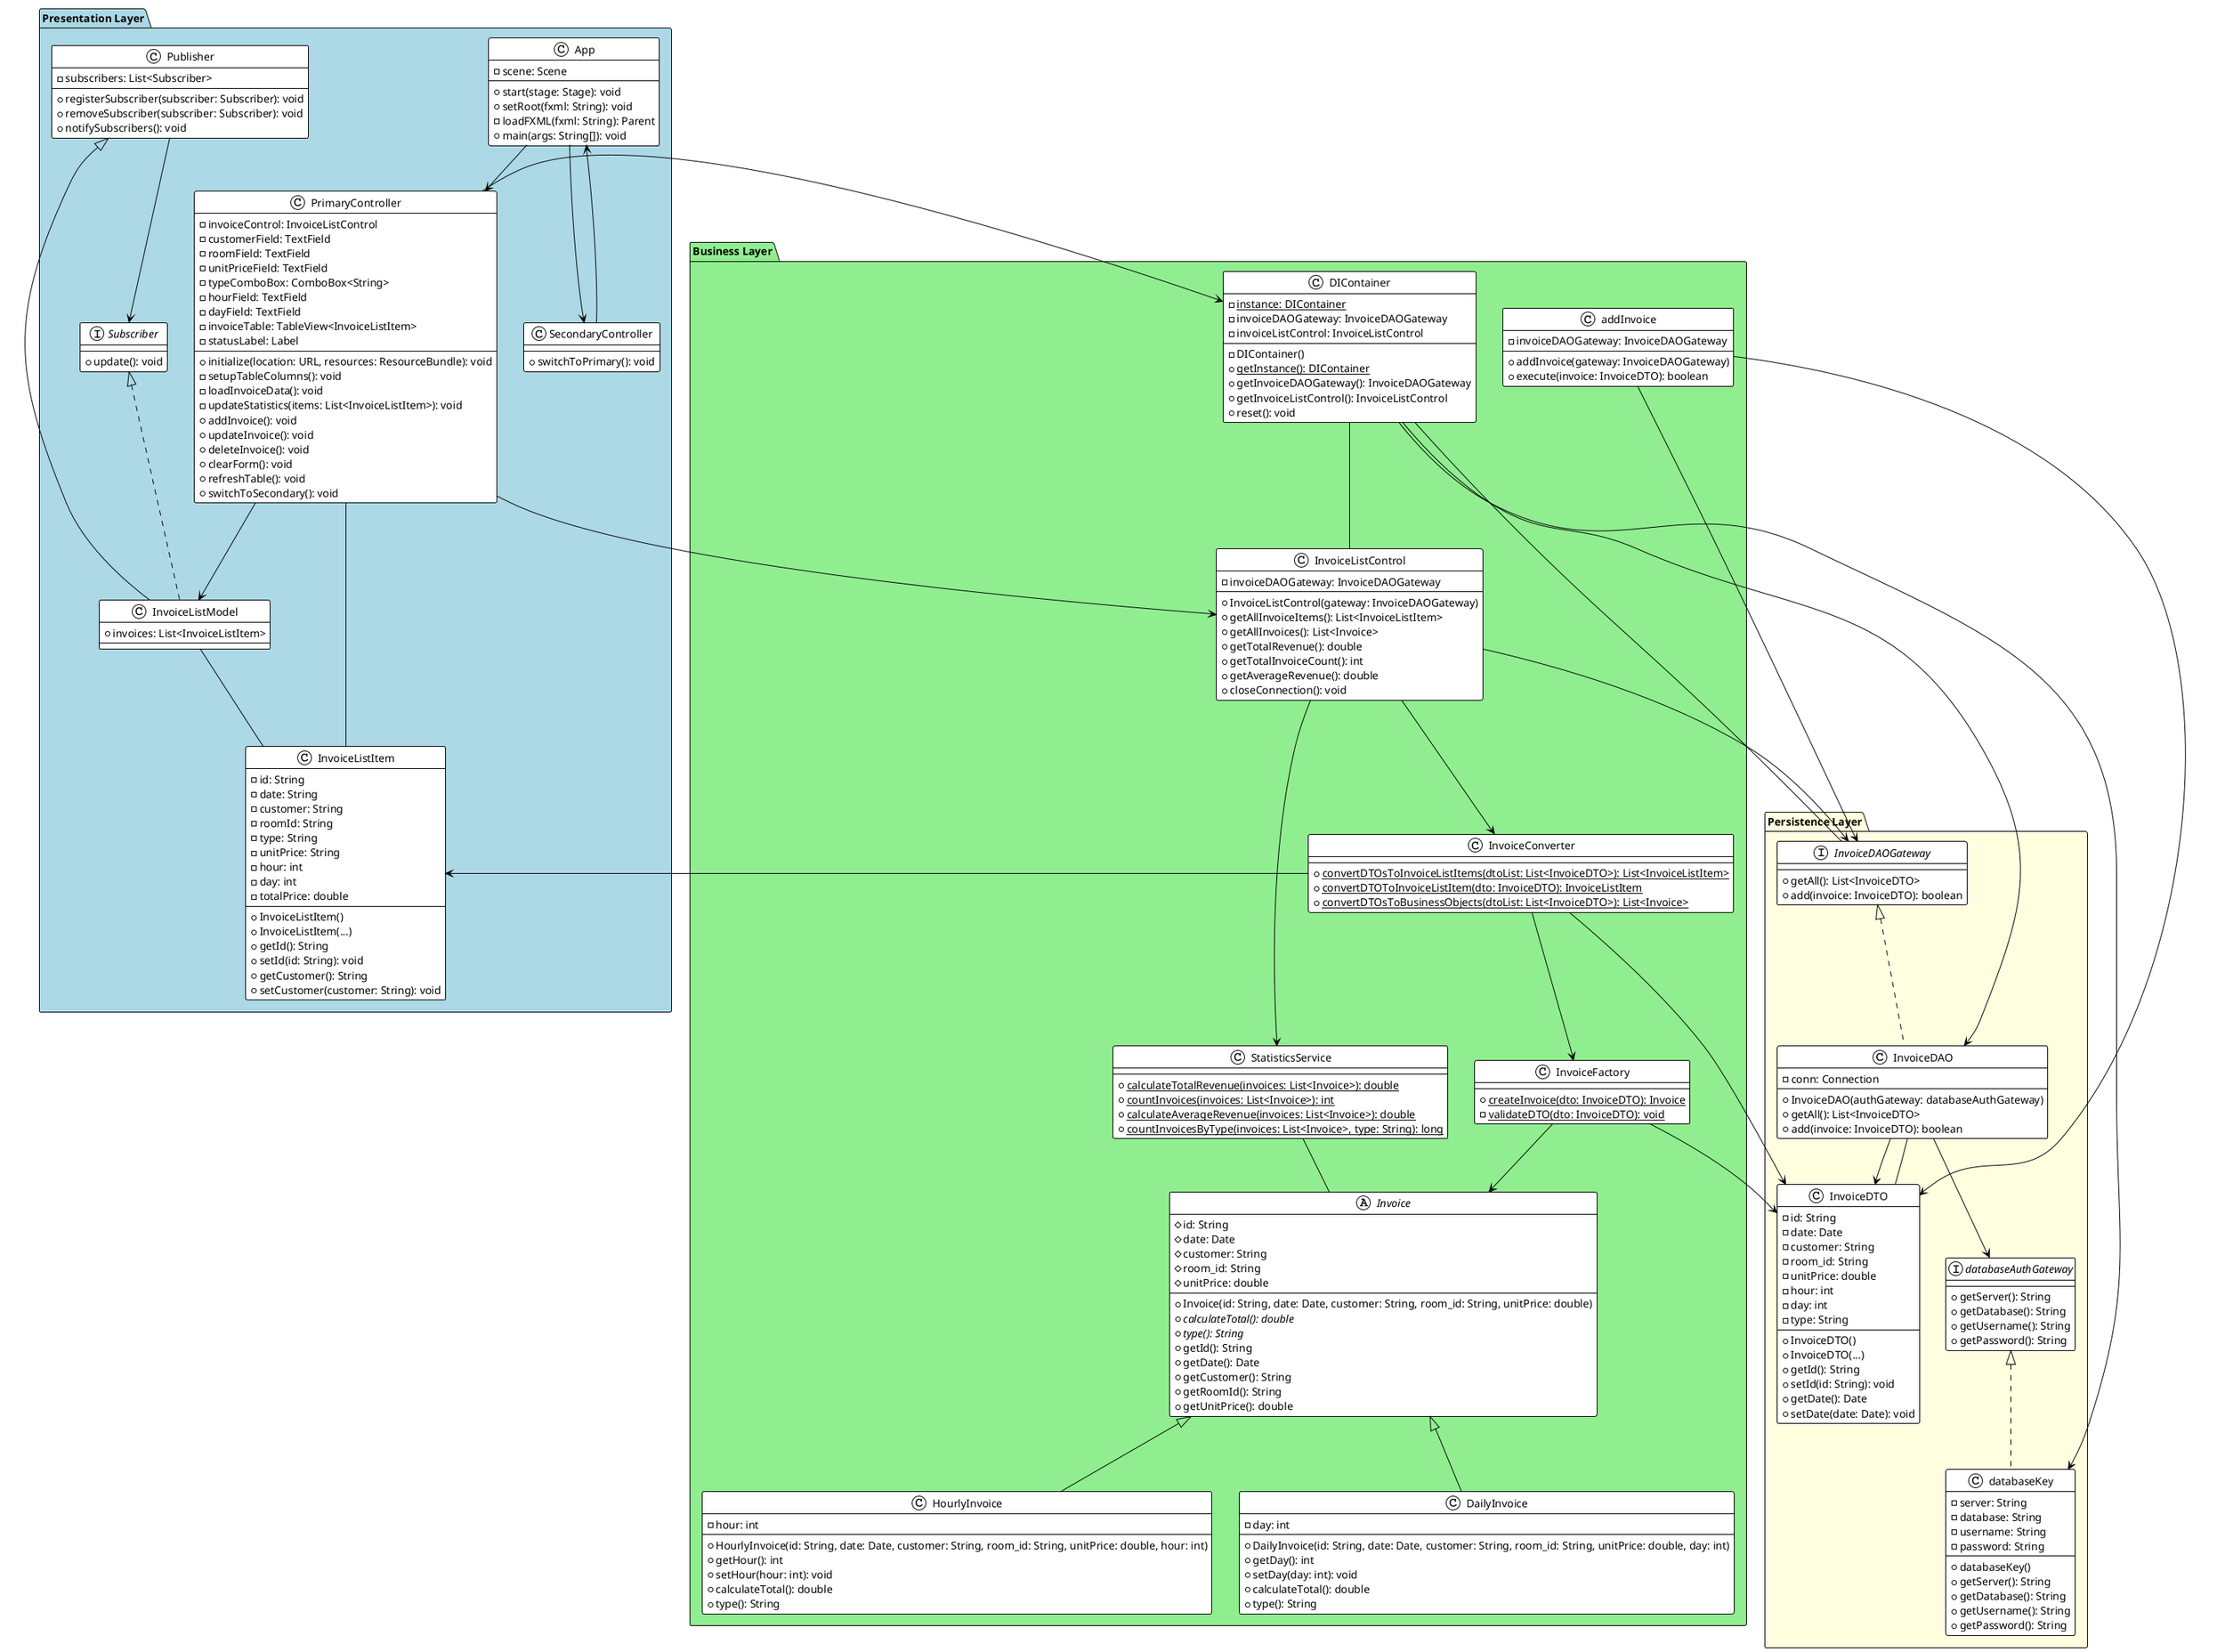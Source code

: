     @startuml Invoice Manager Architecture

    !theme plain

    ' Define layers with different colors
    package "Presentation Layer" #LightBlue {
        
        class App {
            - scene: Scene
            + start(stage: Stage): void
            + setRoot(fxml: String): void
            - loadFXML(fxml: String): Parent
            + main(args: String[]): void
        }
        
        class PrimaryController {
            - invoiceControl: InvoiceListControl
            - customerField: TextField
            - roomField: TextField
            - unitPriceField: TextField
            - typeComboBox: ComboBox<String>
            - hourField: TextField
            - dayField: TextField
            - invoiceTable: TableView<InvoiceListItem>
            - statusLabel: Label
            + initialize(location: URL, resources: ResourceBundle): void
            - setupTableColumns(): void
            - loadInvoiceData(): void
            - updateStatistics(items: List<InvoiceListItem>): void
            + addInvoice(): void
            + updateInvoice(): void
            + deleteInvoice(): void
            + clearForm(): void
            + refreshTable(): void
            + switchToSecondary(): void
        }
        
        class SecondaryController {
            + switchToPrimary(): void
        }
        
        class InvoiceListItem {
            - id: String
            - date: String
            - customer: String
            - roomId: String
            - type: String
            - unitPrice: String
            - hour: int
            - day: int
            - totalPrice: double
            + InvoiceListItem()
            + InvoiceListItem(...)
            + getId(): String
            + setId(id: String): void
            + getCustomer(): String
            + setCustomer(customer: String): void
            ' ... other getters/setters
        }
        
        class InvoiceListModel {
            + invoices: List<InvoiceListItem>
        }
        
        class Publisher {
            - subscribers: List<Subscriber>
            + registerSubscriber(subscriber: Subscriber): void
            + removeSubscriber(subscriber: Subscriber): void
            + notifySubscribers(): void
        }
        
        interface Subscriber {
            + update(): void
        }
    }

    package "Business Layer" #LightGreen {
        
        class DIContainer {
            - instance: DIContainer {static}
            - invoiceDAOGateway: InvoiceDAOGateway
            - invoiceListControl: InvoiceListControl
            - DIContainer()
            + getInstance(): DIContainer {static}
            + getInvoiceDAOGateway(): InvoiceDAOGateway
            + getInvoiceListControl(): InvoiceListControl
            + reset(): void
        }
        
        class InvoiceListControl {
            - invoiceDAOGateway: InvoiceDAOGateway
            + InvoiceListControl(gateway: InvoiceDAOGateway)
            + getAllInvoiceItems(): List<InvoiceListItem>
            + getAllInvoices(): List<Invoice>
            + getTotalRevenue(): double
            + getTotalInvoiceCount(): int
            + getAverageRevenue(): double
            + closeConnection(): void
        }
        
        abstract class Invoice {
            # id: String
            # date: Date
            # customer: String
            # room_id: String
            # unitPrice: double
            + Invoice(id: String, date: Date, customer: String, room_id: String, unitPrice: double)
            + {abstract} calculateTotal(): double
            + {abstract} type(): String
            + getId(): String
            + getDate(): Date
            + getCustomer(): String
            + getRoomId(): String
            + getUnitPrice(): double
            ' ... setters
        }
        
        class HourlyInvoice {
            - hour: int
            + HourlyInvoice(id: String, date: Date, customer: String, room_id: String, unitPrice: double, hour: int)
            + getHour(): int
            + setHour(hour: int): void
            + calculateTotal(): double
            + type(): String
        }
        
        class DailyInvoice {
            - day: int
            + DailyInvoice(id: String, date: Date, customer: String, room_id: String, unitPrice: double, day: int)
            + getDay(): int
            + setDay(day: int): void
            + calculateTotal(): double
            + type(): String
        }
        
        class InvoiceFactory {
            + createInvoice(dto: InvoiceDTO): Invoice {static}
            - validateDTO(dto: InvoiceDTO): void {static}
        }
        
        class InvoiceConverter {
            + convertDTOsToInvoiceListItems(dtoList: List<InvoiceDTO>): List<InvoiceListItem> {static}
            + convertDTOToInvoiceListItem(dto: InvoiceDTO): InvoiceListItem {static}
            + convertDTOsToBusinessObjects(dtoList: List<InvoiceDTO>): List<Invoice> {static}
        }
        
        class StatisticsService {
            + calculateTotalRevenue(invoices: List<Invoice>): double {static}
            + countInvoices(invoices: List<Invoice>): int {static}
            + calculateAverageRevenue(invoices: List<Invoice>): double {static}
            + countInvoicesByType(invoices: List<Invoice>, type: String): long {static}
        }
        
        class addInvoice {
            - invoiceDAOGateway: InvoiceDAOGateway
            + addInvoice(gateway: InvoiceDAOGateway)
            + execute(invoice: InvoiceDTO): boolean
        }
    }

    package "Persistence Layer" #LightYellow {
        
        interface InvoiceDAOGateway {
            + getAll(): List<InvoiceDTO>
            + add(invoice: InvoiceDTO): boolean
        }
        
        class InvoiceDAO {
            - conn: Connection
            + InvoiceDAO(authGateway: databaseAuthGateway)
            + getAll(): List<InvoiceDTO>
            + add(invoice: InvoiceDTO): boolean
        }
        
        class InvoiceDTO {
            - id: String
            - date: Date
            - customer: String
            - room_id: String
            - unitPrice: double
            - hour: int
            - day: int
            - type: String
            + InvoiceDTO()
            + InvoiceDTO(...)
            + getId(): String
            + setId(id: String): void
            + getDate(): Date
            + setDate(date: Date): void
            ' ... other getters/setters
        }
        
        interface databaseAuthGateway {
            + getServer(): String
            + getDatabase(): String
            + getUsername(): String
            + getPassword(): String
        }
        
        class databaseKey {
            - server: String
            - database: String
            - username: String
            - password: String
            + databaseKey()
            + getServer(): String
            + getDatabase(): String
            + getUsername(): String
            + getPassword(): String
        }
    }

    ' Basic Relationships Only

    ' Implements
    InvoiceDAOGateway <|.. InvoiceDAO
    databaseAuthGateway <|.. databaseKey
    Subscriber <|.. InvoiceListModel
    
    ' Extends
    Invoice <|-- HourlyInvoice
    Invoice <|-- DailyInvoice
    Publisher <|-- InvoiceListModel

    ' Uses/Dependencies
    App --> PrimaryController
    App --> SecondaryController
    SecondaryController --> App
    PrimaryController --> InvoiceListControl
    PrimaryController --> DIContainer
    PrimaryController --> InvoiceListModel
    InvoiceListControl --> InvoiceDAOGateway
    InvoiceListControl --> InvoiceConverter
    InvoiceListControl --> StatisticsService
    InvoiceConverter --> InvoiceFactory
    InvoiceConverter --> InvoiceDTO
    InvoiceConverter --> InvoiceListItem
    InvoiceFactory --> InvoiceDTO
    InvoiceFactory --> Invoice
    InvoiceDAO --> databaseAuthGateway
    InvoiceDAO --> InvoiceDTO
    DIContainer --> InvoiceDAO
    DIContainer --> databaseKey
    addInvoice --> InvoiceDAOGateway
    addInvoice --> InvoiceDTO
    Publisher --> Subscriber

    ' Associations
    PrimaryController -- InvoiceListItem
    InvoiceListModel -- InvoiceListItem
    DIContainer -- InvoiceDAOGateway
    DIContainer -- InvoiceListControl
    InvoiceDAO -- InvoiceDTO
    StatisticsService -- Invoice

    @enduml
